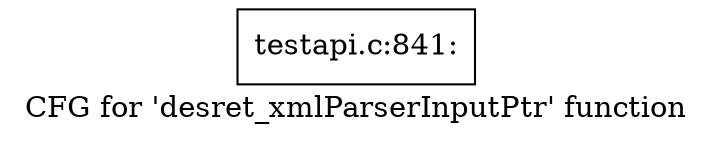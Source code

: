 digraph "CFG for 'desret_xmlParserInputPtr' function" {
	label="CFG for 'desret_xmlParserInputPtr' function";

	Node0x42ccf60 [shape=record,label="{testapi.c:841:}"];
}
